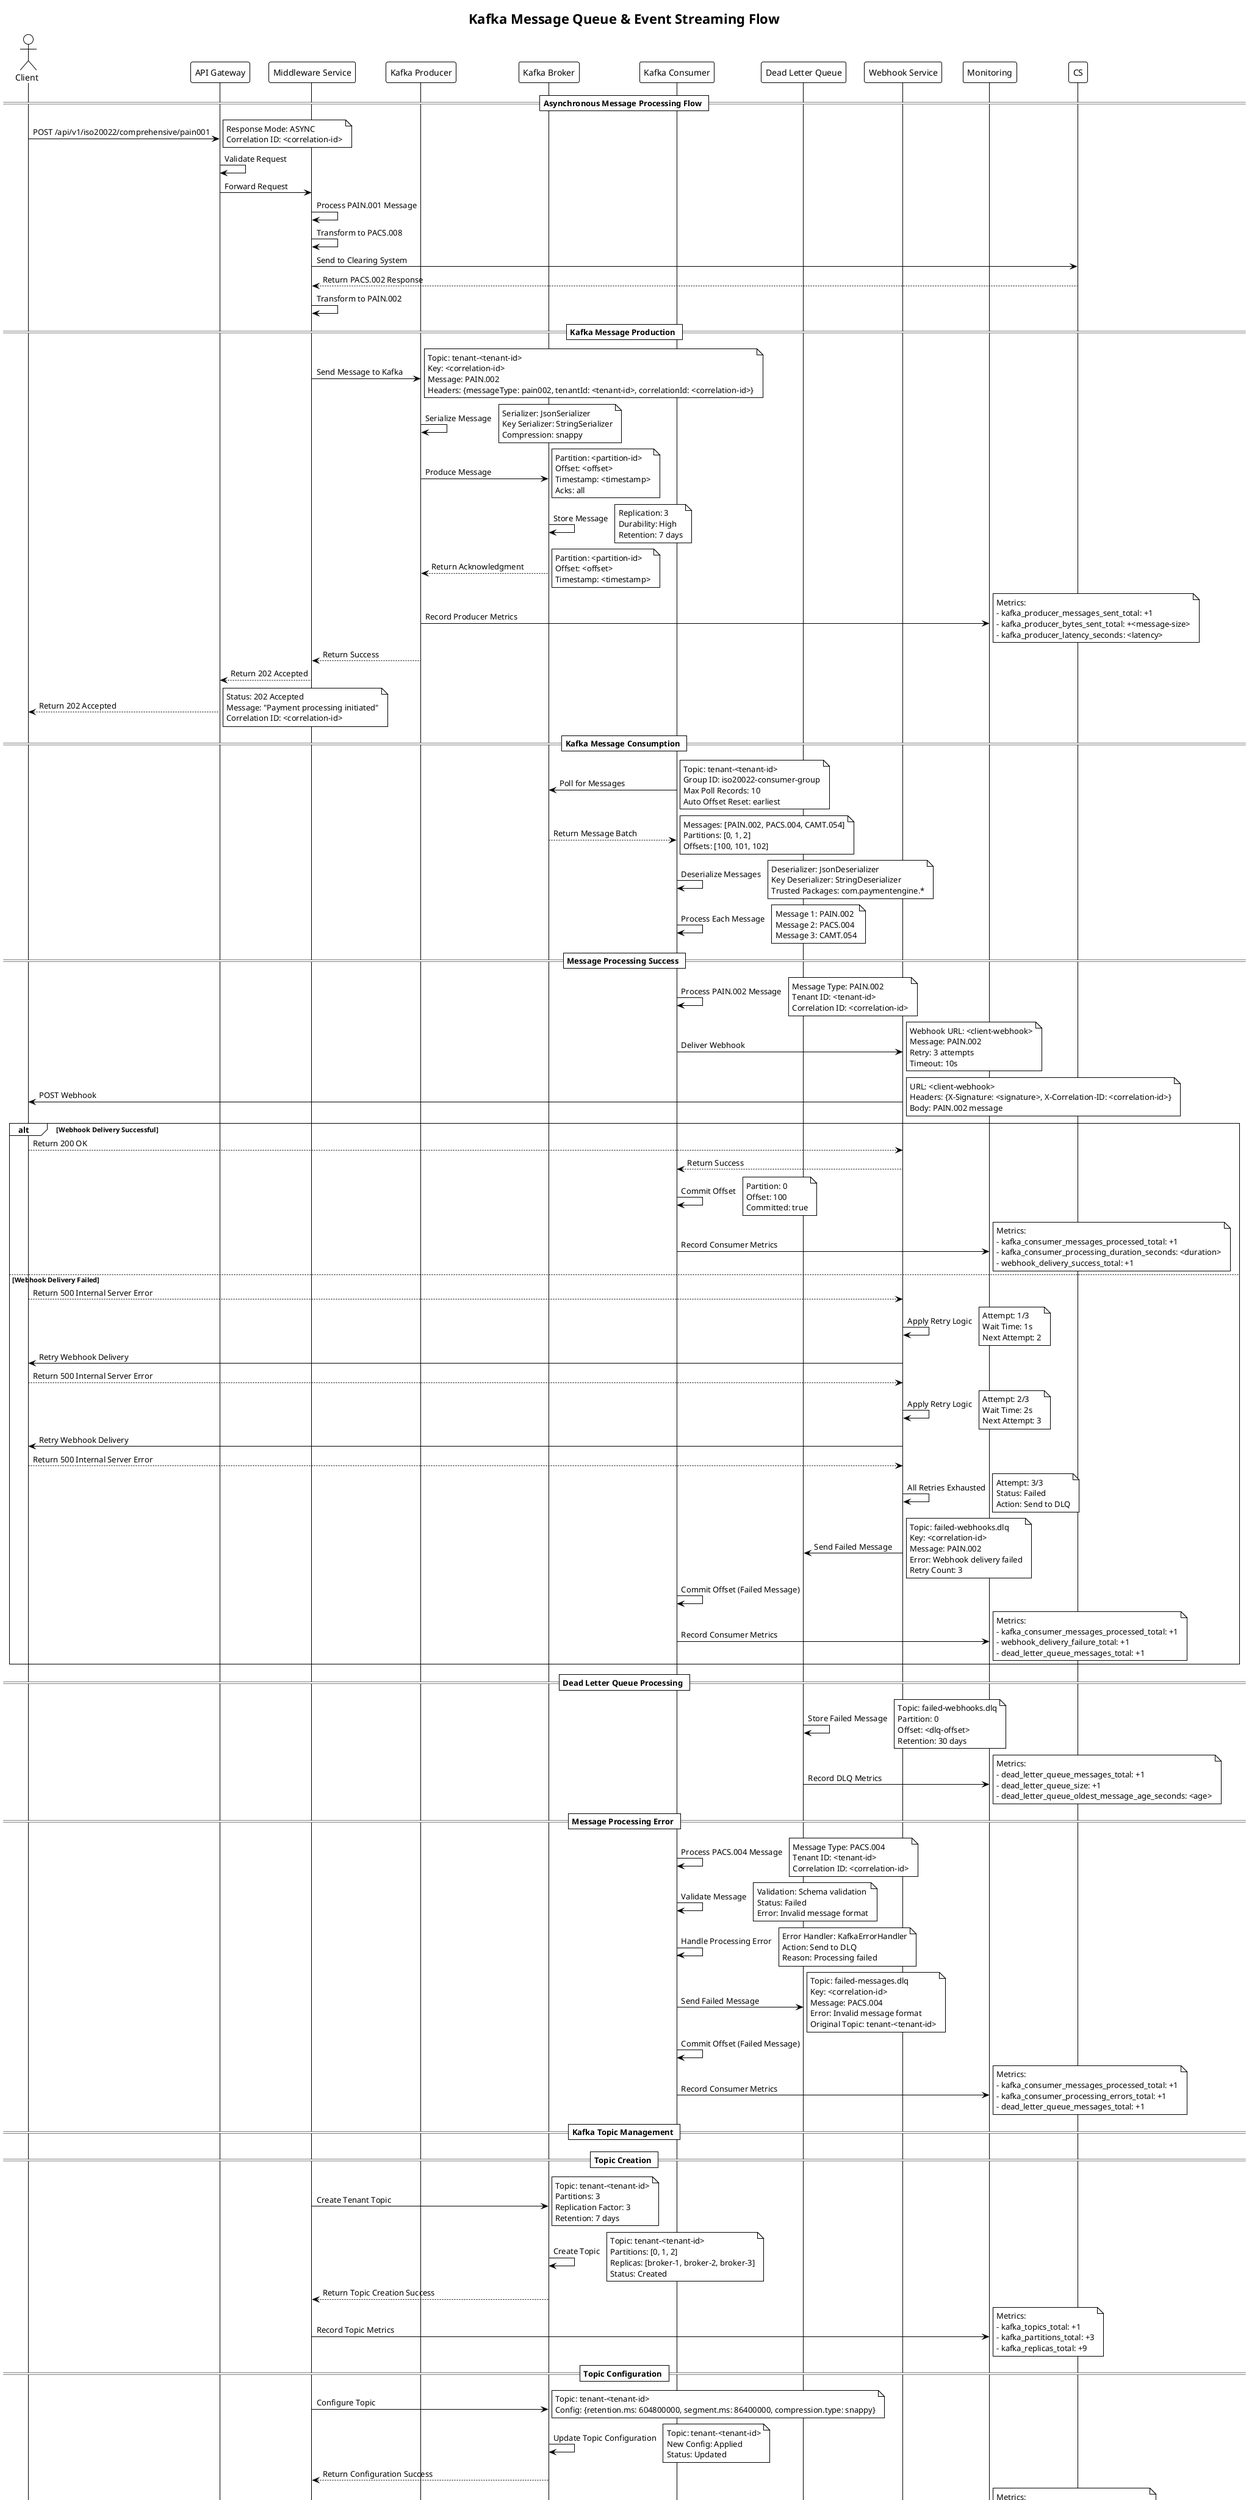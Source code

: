 @startuml KAFKA_MESSAGE_QUEUE_FLOW
!theme plain
title Kafka Message Queue & Event Streaming Flow

actor Client as C
participant "API Gateway" as AG
participant "Middleware Service" as MS
participant "Kafka Producer" as KP
participant "Kafka Broker" as KB
participant "Kafka Consumer" as KC
participant "Dead Letter Queue" as DLQ
participant "Webhook Service" as WS
participant "Monitoring" as M

== Asynchronous Message Processing Flow ==

C -> AG: POST /api/v1/iso20022/comprehensive/pain001
note right: Response Mode: ASYNC\nCorrelation ID: <correlation-id>

AG -> AG: Validate Request
AG -> MS: Forward Request
MS -> MS: Process PAIN.001 Message
MS -> MS: Transform to PACS.008
MS -> CS: Send to Clearing System
CS --> MS: Return PACS.002 Response
MS -> MS: Transform to PAIN.002

== Kafka Message Production ==

MS -> KP: Send Message to Kafka
note right: Topic: tenant-<tenant-id>\nKey: <correlation-id>\nMessage: PAIN.002\nHeaders: {messageType: pain002, tenantId: <tenant-id>, correlationId: <correlation-id>}

KP -> KP: Serialize Message
note right: Serializer: JsonSerializer\nKey Serializer: StringSerializer\nCompression: snappy

KP -> KB: Produce Message
note right: Partition: <partition-id>\nOffset: <offset>\nTimestamp: <timestamp>\nAcks: all

KB -> KB: Store Message
note right: Replication: 3\nDurability: High\nRetention: 7 days

KB --> KP: Return Acknowledgment
note right: Partition: <partition-id>\nOffset: <offset>\nTimestamp: <timestamp>

KP -> M: Record Producer Metrics
note right: Metrics:\n- kafka_producer_messages_sent_total: +1\n- kafka_producer_bytes_sent_total: +<message-size>\n- kafka_producer_latency_seconds: <latency>

KP --> MS: Return Success
MS --> AG: Return 202 Accepted
AG --> C: Return 202 Accepted
note right: Status: 202 Accepted\nMessage: "Payment processing initiated"\nCorrelation ID: <correlation-id>

== Kafka Message Consumption ==

KC -> KB: Poll for Messages
note right: Topic: tenant-<tenant-id>\nGroup ID: iso20022-consumer-group\nMax Poll Records: 10\nAuto Offset Reset: earliest

KB --> KC: Return Message Batch
note right: Messages: [PAIN.002, PACS.004, CAMT.054]\nPartitions: [0, 1, 2]\nOffsets: [100, 101, 102]

KC -> KC: Deserialize Messages
note right: Deserializer: JsonDeserializer\nKey Deserializer: StringDeserializer\nTrusted Packages: com.paymentengine.*

KC -> KC: Process Each Message
note right: Message 1: PAIN.002\nMessage 2: PACS.004\nMessage 3: CAMT.054

== Message Processing Success ==

KC -> KC: Process PAIN.002 Message
note right: Message Type: PAIN.002\nTenant ID: <tenant-id>\nCorrelation ID: <correlation-id>

KC -> WS: Deliver Webhook
note right: Webhook URL: <client-webhook>\nMessage: PAIN.002\nRetry: 3 attempts\nTimeout: 10s

WS -> C: POST Webhook
note right: URL: <client-webhook>\nHeaders: {X-Signature: <signature>, X-Correlation-ID: <correlation-id>}\nBody: PAIN.002 message

alt Webhook Delivery Successful
    C --> WS: Return 200 OK
    WS --> KC: Return Success
    KC -> KC: Commit Offset
    note right: Partition: 0\nOffset: 100\nCommitted: true
    
    KC -> M: Record Consumer Metrics
    note right: Metrics:\n- kafka_consumer_messages_processed_total: +1\n- kafka_consumer_processing_duration_seconds: <duration>\n- webhook_delivery_success_total: +1
    
else Webhook Delivery Failed
    C --> WS: Return 500 Internal Server Error
    WS -> WS: Apply Retry Logic
    note right: Attempt: 1/3\nWait Time: 1s\nNext Attempt: 2
    
    WS -> C: Retry Webhook Delivery
    C --> WS: Return 500 Internal Server Error
    WS -> WS: Apply Retry Logic
    note right: Attempt: 2/3\nWait Time: 2s\nNext Attempt: 3
    
    WS -> C: Retry Webhook Delivery
    C --> WS: Return 500 Internal Server Error
    WS -> WS: All Retries Exhausted
    note right: Attempt: 3/3\nStatus: Failed\nAction: Send to DLQ
    
    WS -> DLQ: Send Failed Message
    note right: Topic: failed-webhooks.dlq\nKey: <correlation-id>\nMessage: PAIN.002\nError: Webhook delivery failed\nRetry Count: 3
    
    KC -> KC: Commit Offset (Failed Message)
    KC -> M: Record Consumer Metrics
    note right: Metrics:\n- kafka_consumer_messages_processed_total: +1\n- webhook_delivery_failure_total: +1\n- dead_letter_queue_messages_total: +1
end

== Dead Letter Queue Processing ==

DLQ -> DLQ: Store Failed Message
note right: Topic: failed-webhooks.dlq\nPartition: 0\nOffset: <dlq-offset>\nRetention: 30 days

DLQ -> M: Record DLQ Metrics
note right: Metrics:\n- dead_letter_queue_messages_total: +1\n- dead_letter_queue_size: +1\n- dead_letter_queue_oldest_message_age_seconds: <age>

== Message Processing Error ==

KC -> KC: Process PACS.004 Message
note right: Message Type: PACS.004\nTenant ID: <tenant-id>\nCorrelation ID: <correlation-id>

KC -> KC: Validate Message
note right: Validation: Schema validation\nStatus: Failed\nError: Invalid message format

KC -> KC: Handle Processing Error
note right: Error Handler: KafkaErrorHandler\nAction: Send to DLQ\nReason: Processing failed

KC -> DLQ: Send Failed Message
note right: Topic: failed-messages.dlq\nKey: <correlation-id>\nMessage: PACS.004\nError: Invalid message format\nOriginal Topic: tenant-<tenant-id>

KC -> KC: Commit Offset (Failed Message)
KC -> M: Record Consumer Metrics
note right: Metrics:\n- kafka_consumer_messages_processed_total: +1\n- kafka_consumer_processing_errors_total: +1\n- dead_letter_queue_messages_total: +1

== Kafka Topic Management ==

== Topic Creation ==

MS -> KB: Create Tenant Topic
note right: Topic: tenant-<tenant-id>\nPartitions: 3\nReplication Factor: 3\nRetention: 7 days

KB -> KB: Create Topic
note right: Topic: tenant-<tenant-id>\nPartitions: [0, 1, 2]\nReplicas: [broker-1, broker-2, broker-3]\nStatus: Created

KB --> MS: Return Topic Creation Success
MS -> M: Record Topic Metrics
note right: Metrics:\n- kafka_topics_total: +1\n- kafka_partitions_total: +3\n- kafka_replicas_total: +9

== Topic Configuration ==

MS -> KB: Configure Topic
note right: Topic: tenant-<tenant-id>\nConfig: {retention.ms: 604800000, segment.ms: 86400000, compression.type: snappy}

KB -> KB: Update Topic Configuration
note right: Topic: tenant-<tenant-id>\nNew Config: Applied\nStatus: Updated

KB --> MS: Return Configuration Success
MS -> M: Record Configuration Metrics
note right: Metrics:\n- kafka_topic_config_updates_total: +1\n- kafka_topic_retention_seconds: 604800

== Consumer Group Management ==

KC -> KB: Join Consumer Group
note right: Group ID: iso20022-consumer-group\nMember ID: consumer-1\nTopics: [tenant-*, system-*]

KB -> KB: Register Consumer
note right: Group: iso20022-consumer-group\nMembers: [consumer-1, consumer-2, consumer-3]\nPartitions: Assigned

KB --> KC: Return Partition Assignment
note right: Partitions: [0, 1]\nTopics: [tenant-tenant1, tenant-tenant2]\nAssignment: Balanced

KC -> M: Record Consumer Group Metrics
note right: Metrics:\n- kafka_consumer_group_members: 3\n- kafka_consumer_group_partitions: 6\n- kafka_consumer_group_lag: 0

== Kafka Monitoring & Health Checks ==

M -> KB: Check Kafka Health
note right: Health Checks:\n- Broker connectivity\n- Topic availability\n- Partition leadership\n- Replication status

KB --> M: Return Health Status
note right: Status: HEALTHY\nBrokers: 3/3\nTopics: 15/15\nPartitions: 45/45\nReplicas: 135/135

M -> M: Update Kafka Metrics
note right: Metrics:\n- kafka_brokers_total: 3\n- kafka_topics_total: 15\n- kafka_partitions_total: 45\n- kafka_replicas_total: 135\n- kafka_health_status: 1

== Message Replay & Recovery ==

DLQ -> DLQ: Process DLQ Messages
note right: Topic: failed-webhooks.dlq\nMessages: 5\nAction: Replay to original topic

DLQ -> KB: Replay Messages
note right: From Topic: failed-webhooks.dlq\nTo Topic: tenant-<tenant-id>\nMessages: 5\nOffset: Reset to beginning

KB -> KB: Replay Messages
note right: Topic: tenant-<tenant-id>\nPartitions: [0, 1, 2]\nMessages: 5\nStatus: Replayed

KB --> DLQ: Return Replay Success
DLQ -> M: Record Replay Metrics
note right: Metrics:\n- kafka_message_replay_total: +5\n- dead_letter_queue_messages_processed_total: +5\n- dead_letter_queue_size: -5

== Kafka Security & Authentication ==

KP -> KB: Authenticate Producer
note right: Authentication: SASL/SCRAM-SHA-256\nUsername: <producer-user>\nPassword: <producer-password>

KB -> KB: Validate Credentials
note right: User: <producer-user>\nPermissions: [produce, describe]\nTopics: [tenant-*, system-*]

KB --> KP: Return Authentication Success
KP -> KB: Produce Message with ACL
note right: Topic: tenant-<tenant-id>\nACL: Allow\nUser: <producer-user>\nOperation: Write

KC -> KB: Authenticate Consumer
note right: Authentication: SASL/SCRAM-SHA-256\nUsername: <consumer-user>\nPassword: <consumer-password>

KB -> KB: Validate Credentials
note right: User: <consumer-user>\nPermissions: [consume, describe]\nTopics: [tenant-*, system-*]

KB --> KC: Return Authentication Success
KC -> KB: Consume Message with ACL
note right: Topic: tenant-<tenant-id>\nACL: Allow\nUser: <consumer-user>\nOperation: Read

== Kafka Features Summary ==

note over C,M
Kafka Features Implemented:
- Message Production with Compression
- Message Consumption with Deserialization
- Dead Letter Queue for Failed Messages
- Webhook Delivery with Retry Logic
- Topic Management & Configuration
- Consumer Group Management
- Partition Assignment & Rebalancing
- Message Replay & Recovery
- Security & Authentication (SASL/SCRAM)
- Access Control Lists (ACL)
- Monitoring & Health Checks
- Metrics Collection & Export
- Error Handling & Recovery
- Message Retention & Cleanup
- Replication & Durability
- High Availability & Fault Tolerance
- Performance Optimization
- Schema Registry Integration
- Event Sourcing Support
- Stream Processing Capabilities
end note

@enduml
